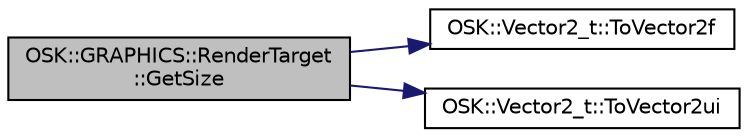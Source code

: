 digraph "OSK::GRAPHICS::RenderTarget::GetSize"
{
 // LATEX_PDF_SIZE
  edge [fontname="Helvetica",fontsize="10",labelfontname="Helvetica",labelfontsize="10"];
  node [fontname="Helvetica",fontsize="10",shape=record];
  rankdir="LR";
  Node1 [label="OSK::GRAPHICS::RenderTarget\l::GetSize",height=0.2,width=0.4,color="black", fillcolor="grey75", style="filled", fontcolor="black",tooltip="Devuelve el tamaño del render target."];
  Node1 -> Node2 [color="midnightblue",fontsize="10",style="solid",fontname="Helvetica"];
  Node2 [label="OSK::Vector2_t::ToVector2f",height=0.2,width=0.4,color="black", fillcolor="white", style="filled",URL="$class_o_s_k_1_1_vector2__t.html#a0d2ae26c0e6fc58b9a3013a443ff3923",tooltip="Devuelve un Vector2f a partir de este."];
  Node1 -> Node3 [color="midnightblue",fontsize="10",style="solid",fontname="Helvetica"];
  Node3 [label="OSK::Vector2_t::ToVector2ui",height=0.2,width=0.4,color="black", fillcolor="white", style="filled",URL="$class_o_s_k_1_1_vector2__t.html#ab94e13708997d27a82e001f8782e290b",tooltip="Devuelve un Vector2ui a partir de este."];
}

